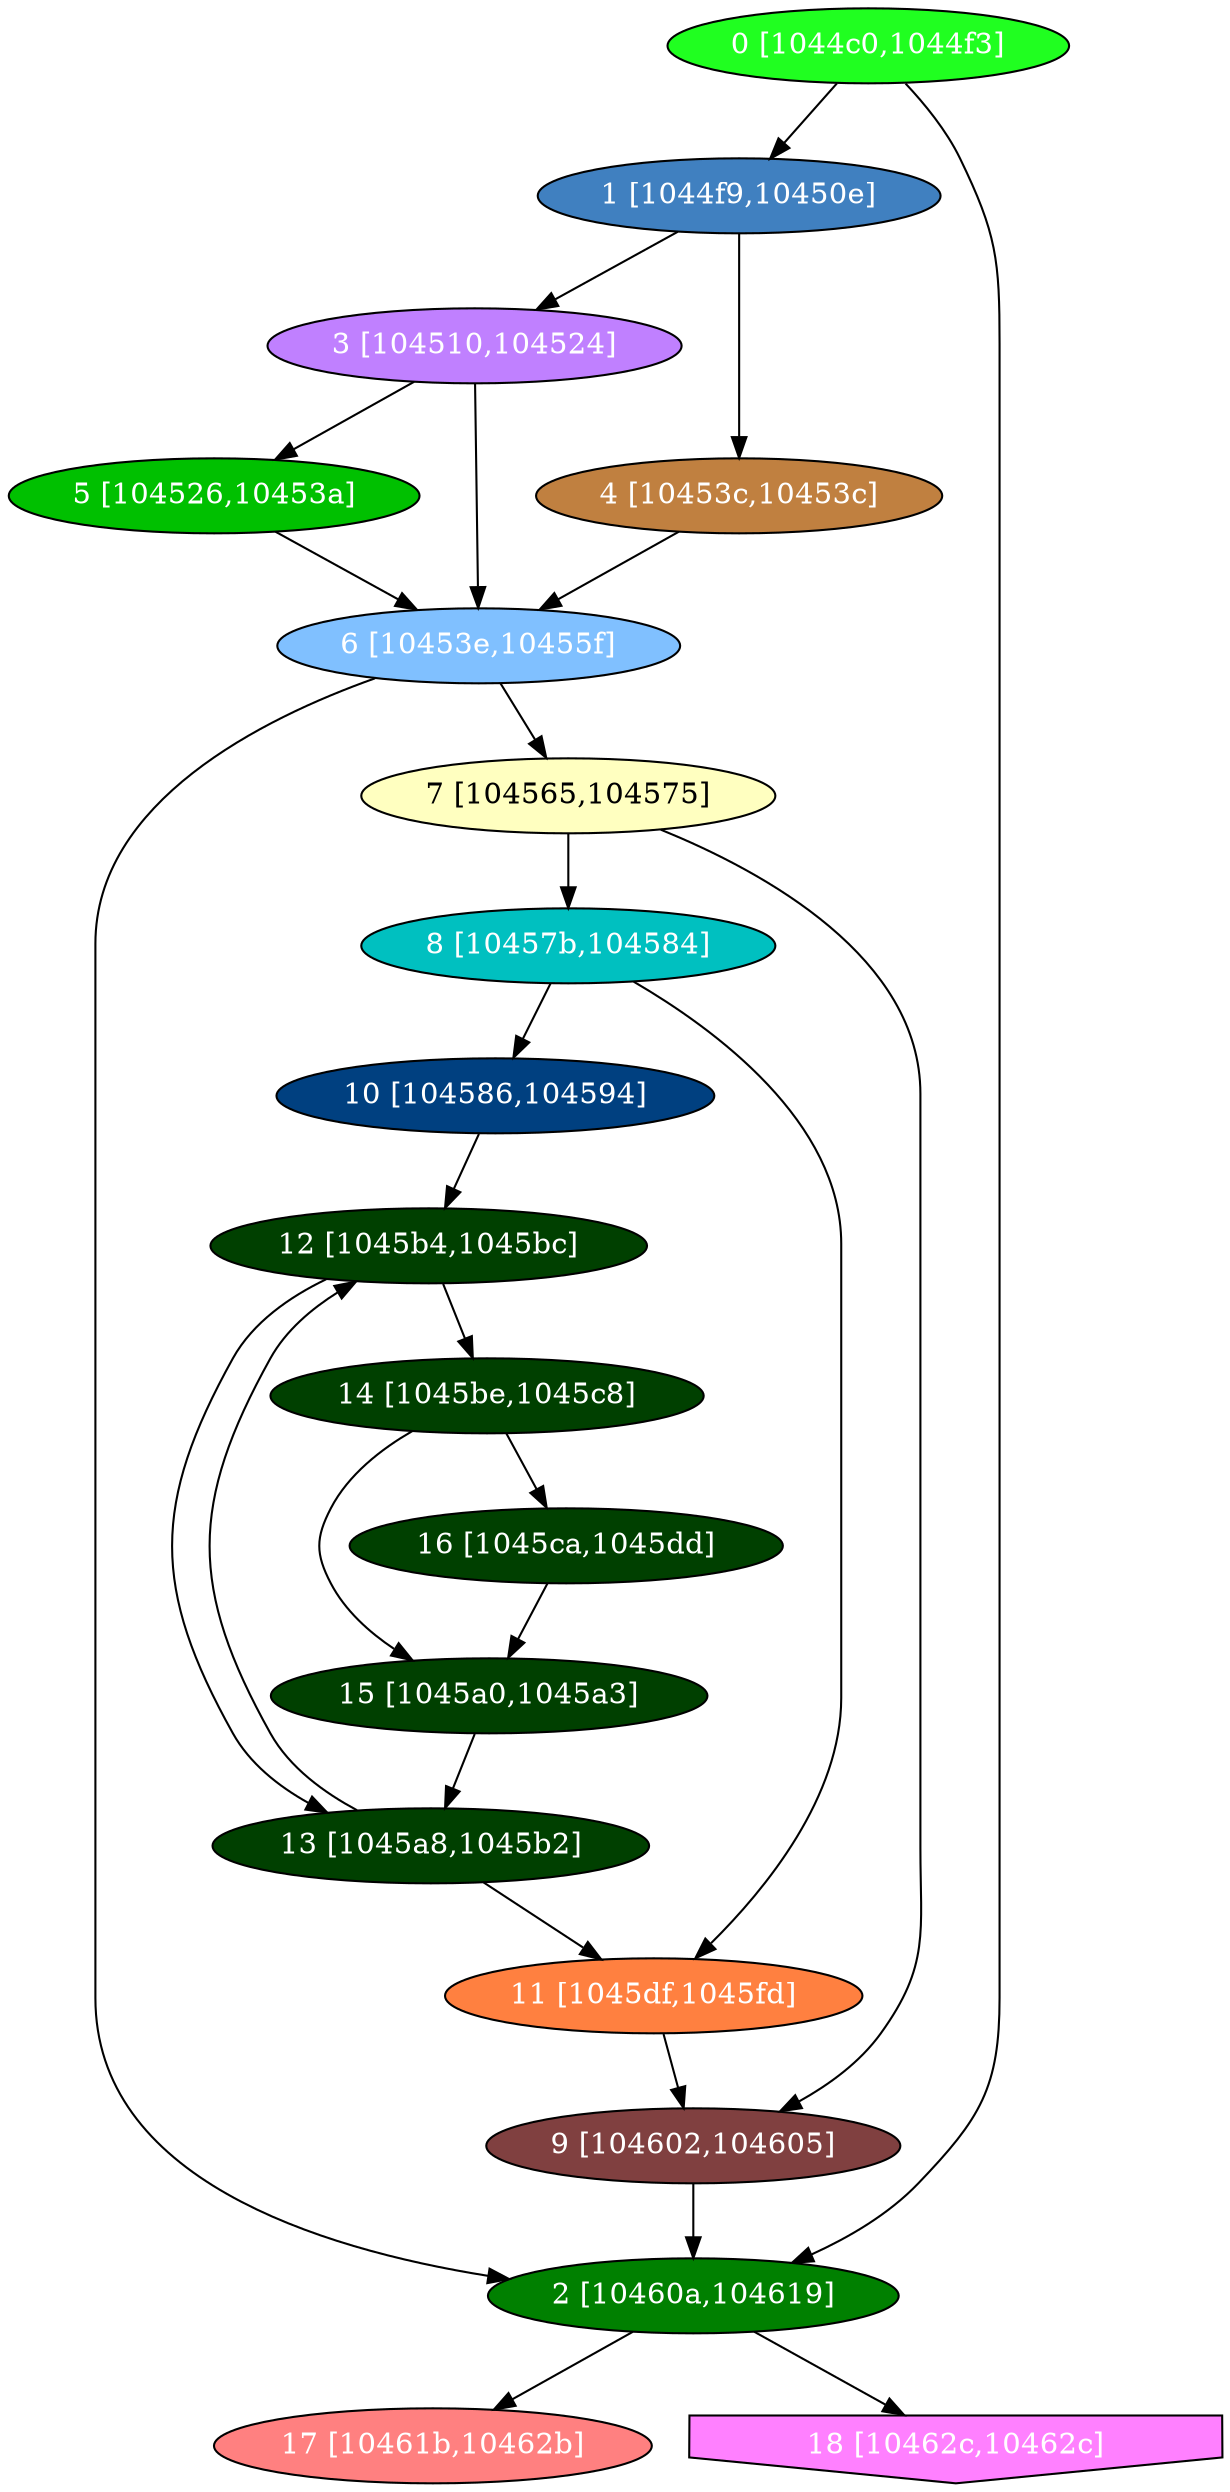 diGraph libnss3{
	libnss3_0  [style=filled fillcolor="#20FF20" fontcolor="#ffffff" shape=oval label="0 [1044c0,1044f3]"]
	libnss3_1  [style=filled fillcolor="#4080C0" fontcolor="#ffffff" shape=oval label="1 [1044f9,10450e]"]
	libnss3_2  [style=filled fillcolor="#008000" fontcolor="#ffffff" shape=oval label="2 [10460a,104619]"]
	libnss3_3  [style=filled fillcolor="#C080FF" fontcolor="#ffffff" shape=oval label="3 [104510,104524]"]
	libnss3_4  [style=filled fillcolor="#C08040" fontcolor="#ffffff" shape=oval label="4 [10453c,10453c]"]
	libnss3_5  [style=filled fillcolor="#00C000" fontcolor="#ffffff" shape=oval label="5 [104526,10453a]"]
	libnss3_6  [style=filled fillcolor="#80C0FF" fontcolor="#ffffff" shape=oval label="6 [10453e,10455f]"]
	libnss3_7  [style=filled fillcolor="#FFFFC0" fontcolor="#000000" shape=oval label="7 [104565,104575]"]
	libnss3_8  [style=filled fillcolor="#00C0C0" fontcolor="#ffffff" shape=oval label="8 [10457b,104584]"]
	libnss3_9  [style=filled fillcolor="#804040" fontcolor="#ffffff" shape=oval label="9 [104602,104605]"]
	libnss3_a  [style=filled fillcolor="#004080" fontcolor="#ffffff" shape=oval label="10 [104586,104594]"]
	libnss3_b  [style=filled fillcolor="#FF8040" fontcolor="#ffffff" shape=oval label="11 [1045df,1045fd]"]
	libnss3_c  [style=filled fillcolor="#004000" fontcolor="#ffffff" shape=oval label="12 [1045b4,1045bc]"]
	libnss3_d  [style=filled fillcolor="#004000" fontcolor="#ffffff" shape=oval label="13 [1045a8,1045b2]"]
	libnss3_e  [style=filled fillcolor="#004000" fontcolor="#ffffff" shape=oval label="14 [1045be,1045c8]"]
	libnss3_f  [style=filled fillcolor="#004000" fontcolor="#ffffff" shape=oval label="15 [1045a0,1045a3]"]
	libnss3_10  [style=filled fillcolor="#004000" fontcolor="#ffffff" shape=oval label="16 [1045ca,1045dd]"]
	libnss3_11  [style=filled fillcolor="#FF8080" fontcolor="#ffffff" shape=oval label="17 [10461b,10462b]"]
	libnss3_12  [style=filled fillcolor="#FF80FF" fontcolor="#ffffff" shape=invhouse label="18 [10462c,10462c]"]

	libnss3_0 -> libnss3_1
	libnss3_0 -> libnss3_2
	libnss3_1 -> libnss3_3
	libnss3_1 -> libnss3_4
	libnss3_2 -> libnss3_11
	libnss3_2 -> libnss3_12
	libnss3_3 -> libnss3_5
	libnss3_3 -> libnss3_6
	libnss3_4 -> libnss3_6
	libnss3_5 -> libnss3_6
	libnss3_6 -> libnss3_2
	libnss3_6 -> libnss3_7
	libnss3_7 -> libnss3_8
	libnss3_7 -> libnss3_9
	libnss3_8 -> libnss3_a
	libnss3_8 -> libnss3_b
	libnss3_9 -> libnss3_2
	libnss3_a -> libnss3_c
	libnss3_b -> libnss3_9
	libnss3_c -> libnss3_d
	libnss3_c -> libnss3_e
	libnss3_d -> libnss3_b
	libnss3_d -> libnss3_c
	libnss3_e -> libnss3_f
	libnss3_e -> libnss3_10
	libnss3_f -> libnss3_d
	libnss3_10 -> libnss3_f
}